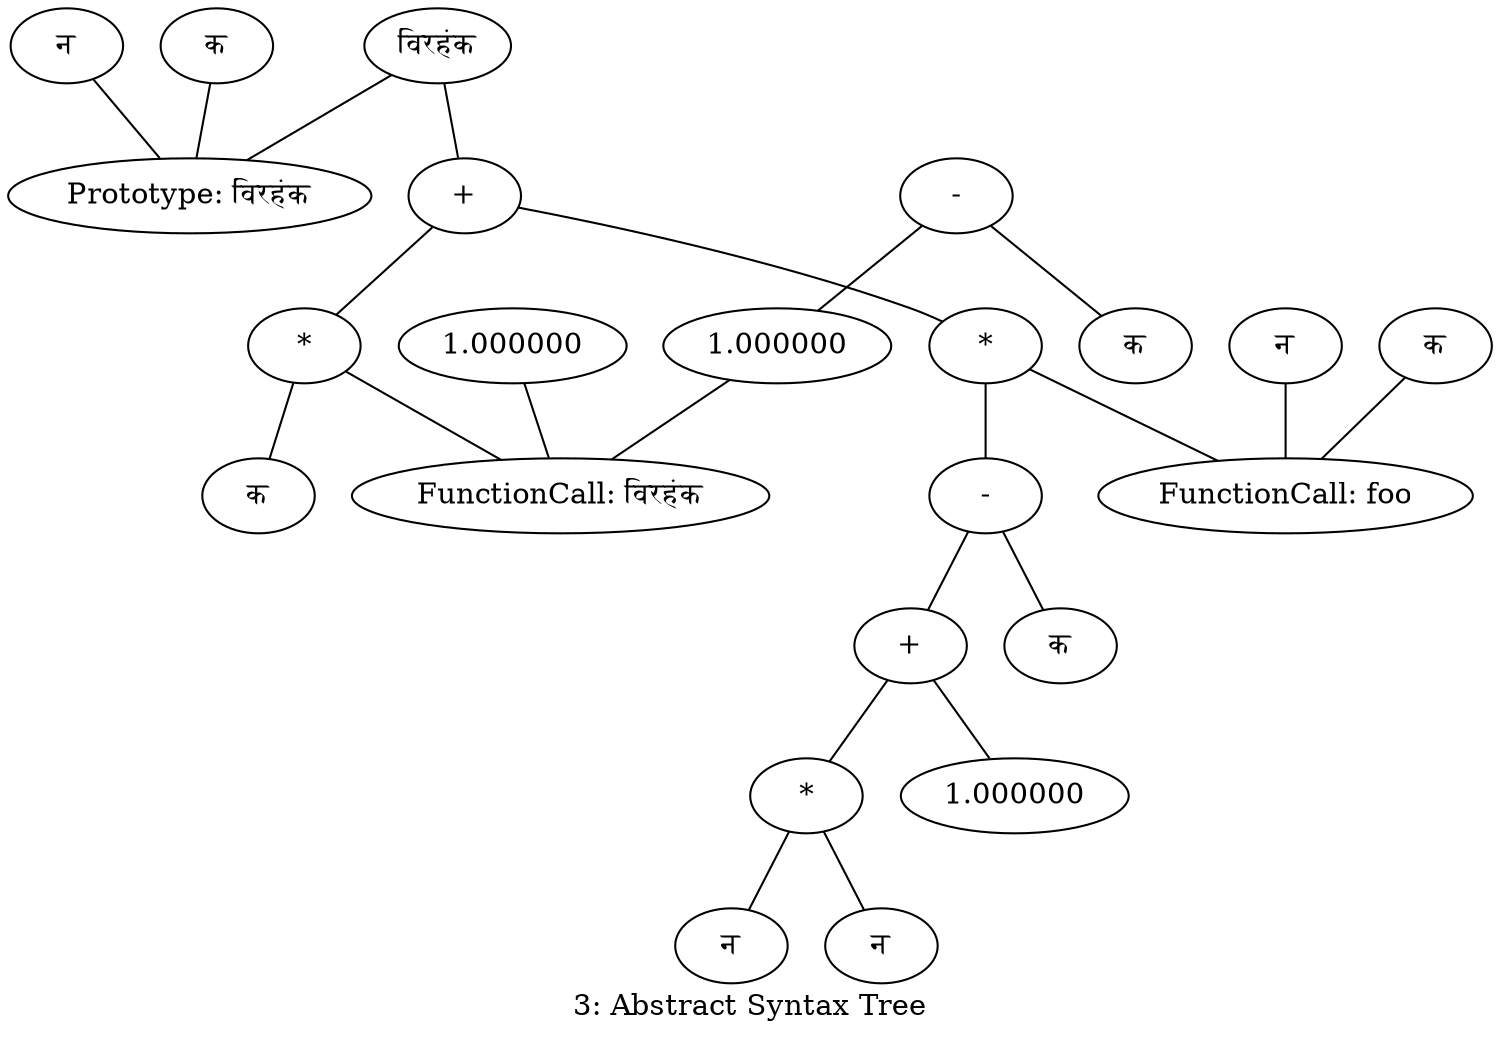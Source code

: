 graph "" {
label="3: Abstract Syntax Tree"idx1;
idx1[label="विरहंक"] ;
idx1 -- idx2;
idx2;
idx2[label="Prototype: विरहंक"] ;
idx3;
idx3[label="क"] ;
idx3 -- idx2;
idx4;
idx4[label="न"] ;
idx4 -- idx2;
idx1 -- idx5;
idx5;
idx5[label="+"] ;
idx5 -- idx6;
idx6;
idx6[label="*"] ;
idx6 -- idx7;
idx7;
idx7[label="क"] ;
idx6 -- idx8;
idx8;
idx8[label="FunctionCall: विरहंक"] ;
idx9;
idx9[label="-"] ;
idx9 -- idx10;
idx10;
idx10[label="क"] ;
idx9 -- idx11;
idx11;
idx11[label="1.000000"] ;
idx11 -- idx8;
idx12;
idx12[label="1.000000"] ;
idx12 -- idx8;
idx5 -- idx13;
idx13;
idx13[label="*"] ;
idx13 -- idx14;
idx14;
idx14[label="-"] ;
idx14 -- idx15;
idx15;
idx15[label="+"] ;
idx15 -- idx16;
idx16;
idx16[label="*"] ;
idx16 -- idx17;
idx17;
idx17[label="न"] ;
idx16 -- idx18;
idx18;
idx18[label="न"] ;
idx15 -- idx19;
idx19;
idx19[label="1.000000"] ;
idx14 -- idx20;
idx20;
idx20[label="क"] ;
idx13 -- idx21;
idx21;
idx21[label="FunctionCall: foo"] ;
idx22;
idx22[label="क"] ;
idx22 -- idx21;
idx23;
idx23[label="न"] ;
idx23 -- idx21;
}